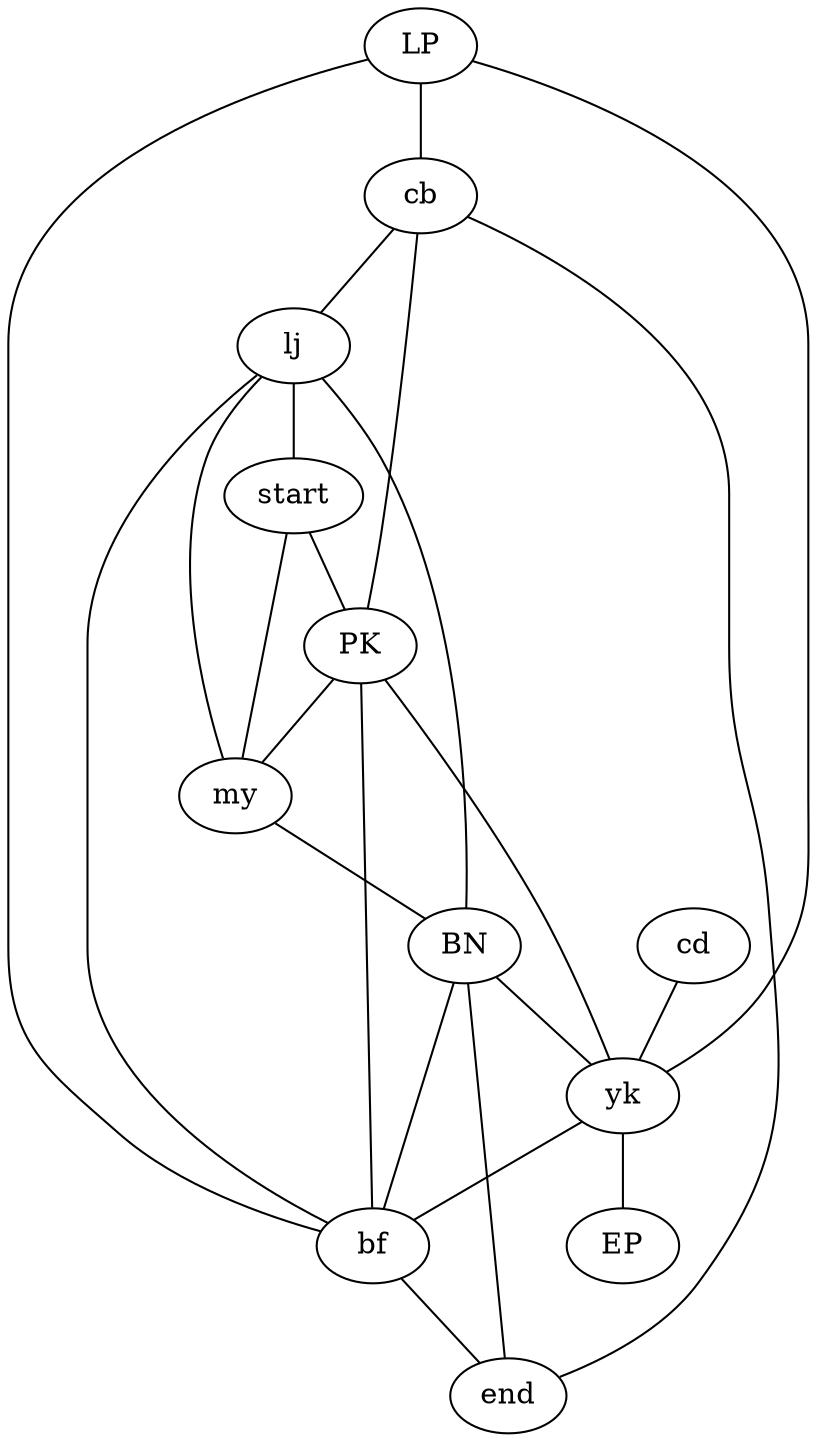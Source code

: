 graph {
LP -- cb
PK -- yk
bf -- end
PK -- my
end -- cb
BN -- yk
cd -- yk
cb -- lj
yk -- bf
bf -- lj
BN -- bf
PK -- cb
end -- BN
my -- start
LP -- yk
PK -- bf
my -- BN
start -- PK
yk -- EP
lj -- BN
lj -- start
my -- lj
bf -- LP
}
